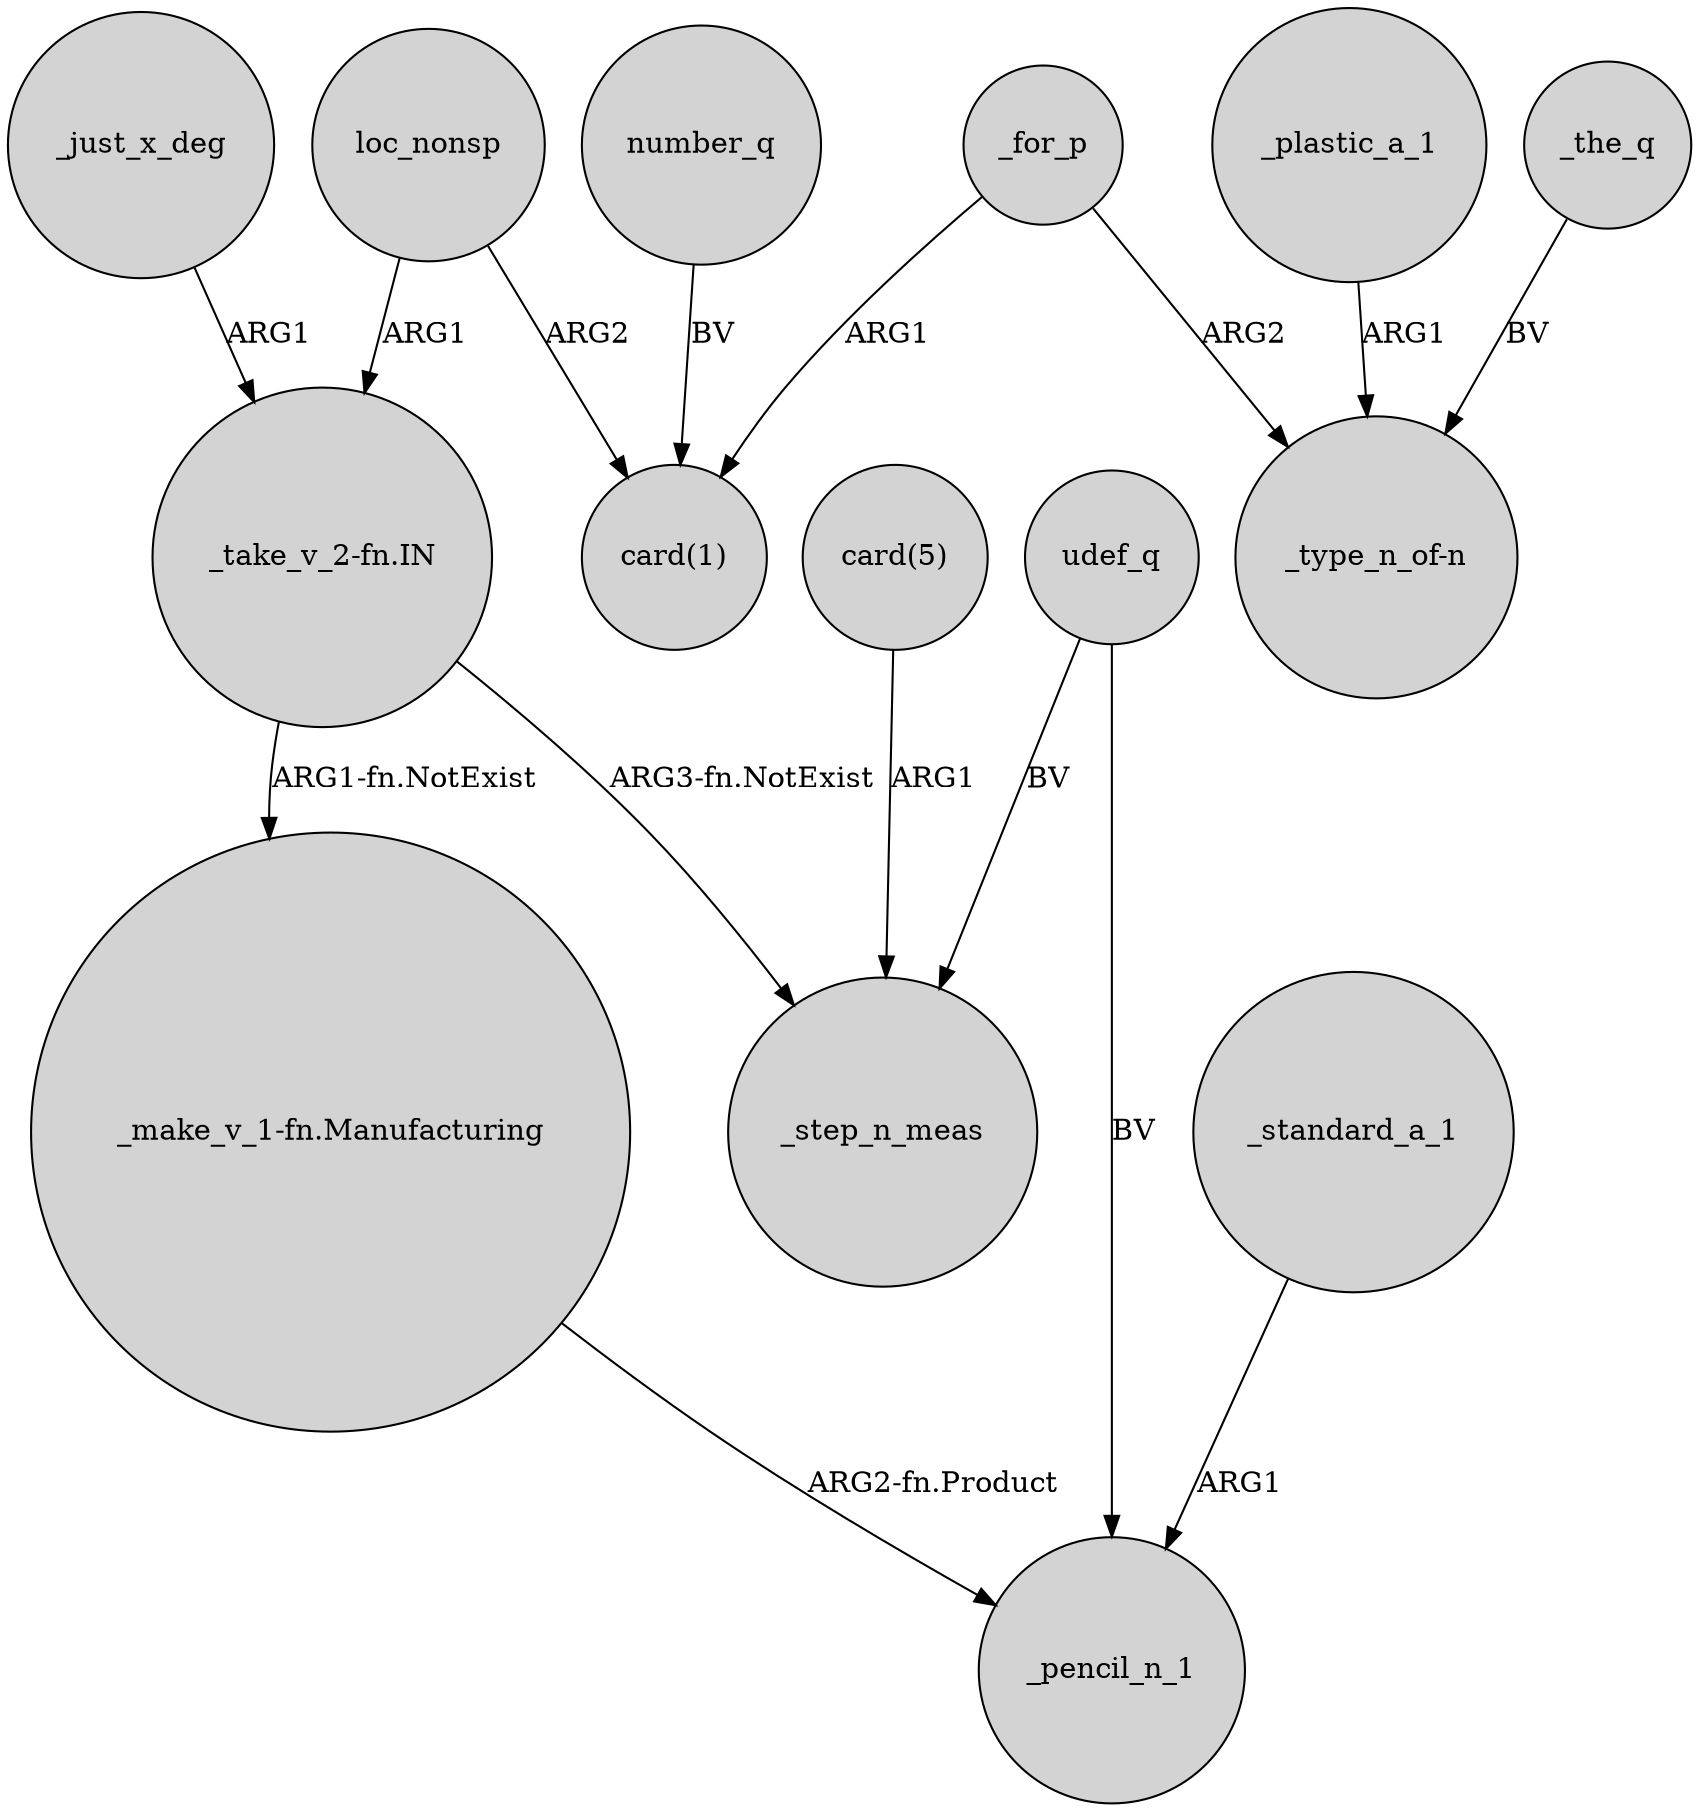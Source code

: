 digraph {
	node [shape=circle style=filled]
	loc_nonsp -> "_take_v_2-fn.IN" [label=ARG1]
	_the_q -> "_type_n_of-n" [label=BV]
	number_q -> "card(1)" [label=BV]
	"_take_v_2-fn.IN" -> _step_n_meas [label="ARG3-fn.NotExist"]
	udef_q -> _step_n_meas [label=BV]
	udef_q -> _pencil_n_1 [label=BV]
	_standard_a_1 -> _pencil_n_1 [label=ARG1]
	_for_p -> "card(1)" [label=ARG1]
	"_make_v_1-fn.Manufacturing" -> _pencil_n_1 [label="ARG2-fn.Product"]
	_for_p -> "_type_n_of-n" [label=ARG2]
	loc_nonsp -> "card(1)" [label=ARG2]
	"card(5)" -> _step_n_meas [label=ARG1]
	"_take_v_2-fn.IN" -> "_make_v_1-fn.Manufacturing" [label="ARG1-fn.NotExist"]
	_plastic_a_1 -> "_type_n_of-n" [label=ARG1]
	_just_x_deg -> "_take_v_2-fn.IN" [label=ARG1]
}
